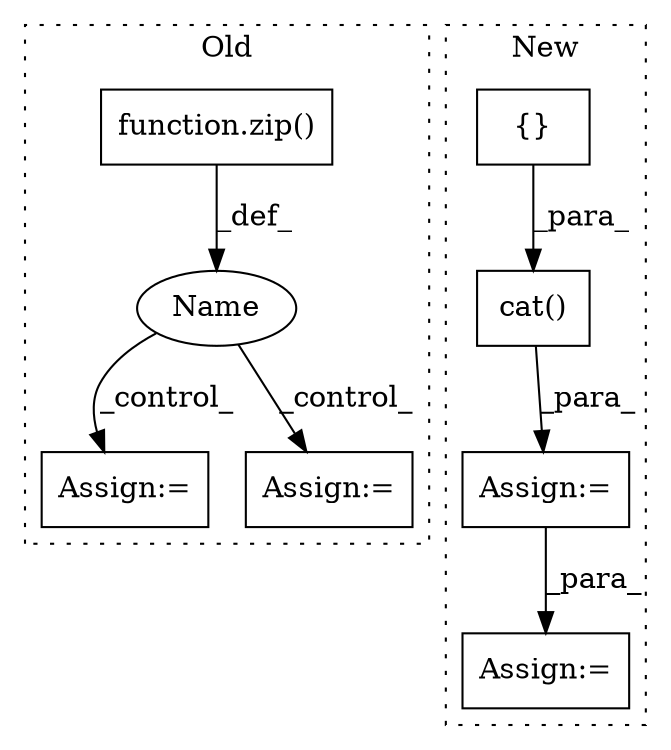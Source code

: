 digraph G {
subgraph cluster0 {
1 [label="function.zip()" a="75" s="6472,6507" l="4,1" shape="box"];
4 [label="Assign:=" a="68" s="6627" l="3" shape="box"];
6 [label="Assign:=" a="68" s="6524" l="3" shape="box"];
7 [label="Name" a="87" s="6437" l="1" shape="ellipse"];
label = "Old";
style="dotted";
}
subgraph cluster1 {
2 [label="cat()" a="75" s="1328,1365" l="10,8" shape="box"];
3 [label="Assign:=" a="68" s="1325" l="3" shape="box"];
5 [label="{}" a="59" s="864,878" l="1,0" shape="box"];
8 [label="Assign:=" a="68" s="1581" l="3" shape="box"];
label = "New";
style="dotted";
}
1 -> 7 [label="_def_"];
2 -> 3 [label="_para_"];
3 -> 8 [label="_para_"];
5 -> 2 [label="_para_"];
7 -> 6 [label="_control_"];
7 -> 4 [label="_control_"];
}